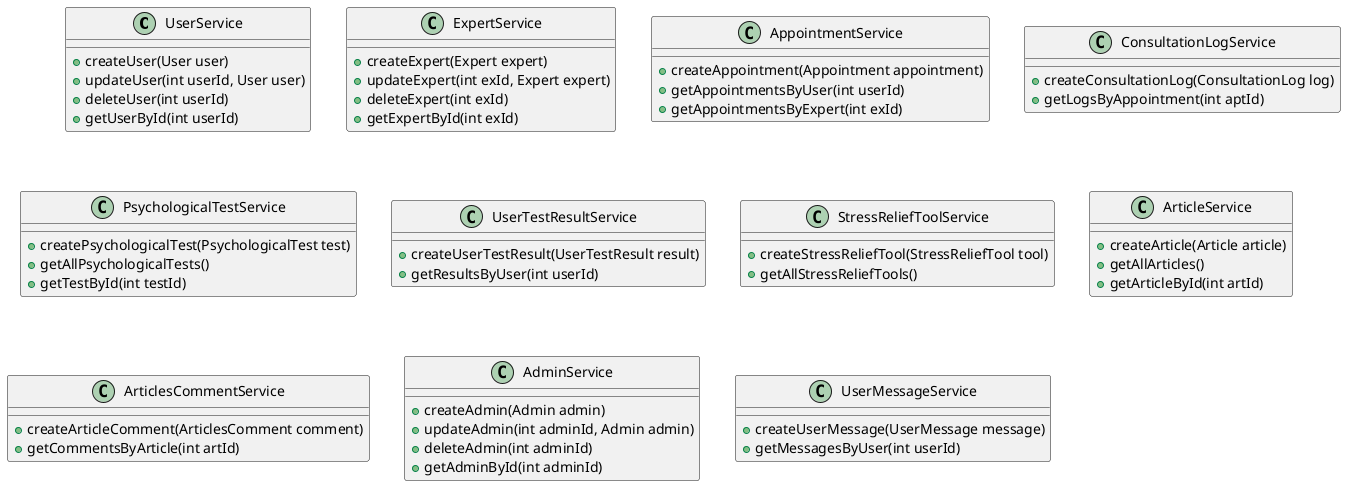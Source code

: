 @startuml

class UserService {
    + createUser(User user)
    + updateUser(int userId, User user)
    + deleteUser(int userId)
    + getUserById(int userId)
}

class ExpertService {
    + createExpert(Expert expert)
    + updateExpert(int exId, Expert expert)
    + deleteExpert(int exId)
    + getExpertById(int exId)
}

class AppointmentService {
    + createAppointment(Appointment appointment)
    + getAppointmentsByUser(int userId)
    + getAppointmentsByExpert(int exId)
}

class ConsultationLogService {
    + createConsultationLog(ConsultationLog log)
    + getLogsByAppointment(int aptId)
}

class PsychologicalTestService {
    + createPsychologicalTest(PsychologicalTest test)
    + getAllPsychologicalTests()
    + getTestById(int testId)
}

class UserTestResultService {
    + createUserTestResult(UserTestResult result)
    + getResultsByUser(int userId)
}

class StressReliefToolService {
    + createStressReliefTool(StressReliefTool tool)
    + getAllStressReliefTools()
}

class ArticleService {
    + createArticle(Article article)
    + getAllArticles()
    + getArticleById(int artId)
}

class ArticlesCommentService {
    + createArticleComment(ArticlesComment comment)
    + getCommentsByArticle(int artId)
}

class AdminService {
    + createAdmin(Admin admin)
    + updateAdmin(int adminId, Admin admin)
    + deleteAdmin(int adminId)
    + getAdminById(int adminId)
}

class UserMessageService {
    + createUserMessage(UserMessage message)
    + getMessagesByUser(int userId)
}

@enduml